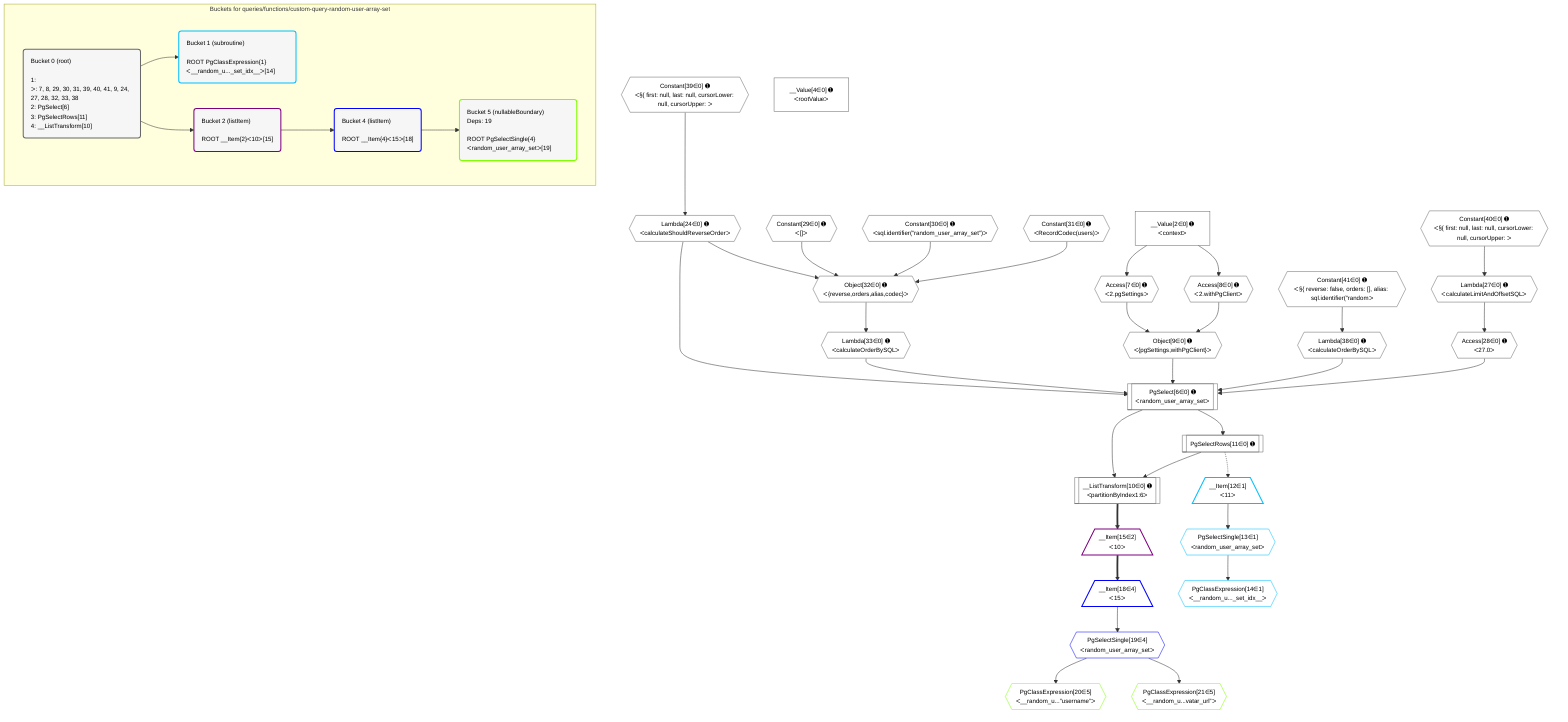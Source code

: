 %%{init: {'themeVariables': { 'fontSize': '12px'}}}%%
graph TD
    classDef path fill:#eee,stroke:#000,color:#000
    classDef plan fill:#fff,stroke-width:1px,color:#000
    classDef itemplan fill:#fff,stroke-width:2px,color:#000
    classDef unbatchedplan fill:#dff,stroke-width:1px,color:#000
    classDef sideeffectplan fill:#fcc,stroke-width:2px,color:#000
    classDef bucket fill:#f6f6f6,color:#000,stroke-width:2px,text-align:left


    %% plan dependencies
    PgSelect6[["PgSelect[6∈0] ➊<br />ᐸrandom_user_array_setᐳ"]]:::plan
    Object9{{"Object[9∈0] ➊<br />ᐸ{pgSettings,withPgClient}ᐳ"}}:::plan
    Lambda24{{"Lambda[24∈0] ➊<br />ᐸcalculateShouldReverseOrderᐳ"}}:::plan
    Access28{{"Access[28∈0] ➊<br />ᐸ27.0ᐳ"}}:::plan
    Lambda33{{"Lambda[33∈0] ➊<br />ᐸcalculateOrderBySQLᐳ"}}:::plan
    Lambda38{{"Lambda[38∈0] ➊<br />ᐸcalculateOrderBySQLᐳ"}}:::plan
    Object9 & Lambda24 & Access28 & Lambda33 & Lambda38 --> PgSelect6
    Object32{{"Object[32∈0] ➊<br />ᐸ{reverse,orders,alias,codec}ᐳ"}}:::plan
    Constant29{{"Constant[29∈0] ➊<br />ᐸ[]ᐳ"}}:::plan
    Constant30{{"Constant[30∈0] ➊<br />ᐸsql.identifier(”random_user_array_set”)ᐳ"}}:::plan
    Constant31{{"Constant[31∈0] ➊<br />ᐸRecordCodec(users)ᐳ"}}:::plan
    Lambda24 & Constant29 & Constant30 & Constant31 --> Object32
    Access7{{"Access[7∈0] ➊<br />ᐸ2.pgSettingsᐳ"}}:::plan
    Access8{{"Access[8∈0] ➊<br />ᐸ2.withPgClientᐳ"}}:::plan
    Access7 & Access8 --> Object9
    __ListTransform10[["__ListTransform[10∈0] ➊<br />ᐸpartitionByIndex1:6ᐳ"]]:::plan
    PgSelectRows11[["PgSelectRows[11∈0] ➊"]]:::plan
    PgSelectRows11 & PgSelect6 --> __ListTransform10
    __Value2["__Value[2∈0] ➊<br />ᐸcontextᐳ"]:::plan
    __Value2 --> Access7
    __Value2 --> Access8
    PgSelect6 --> PgSelectRows11
    Constant39{{"Constant[39∈0] ➊<br />ᐸ§{ first: null, last: null, cursorLower: null, cursorUpper: ᐳ"}}:::plan
    Constant39 --> Lambda24
    Lambda27{{"Lambda[27∈0] ➊<br />ᐸcalculateLimitAndOffsetSQLᐳ"}}:::plan
    Constant40{{"Constant[40∈0] ➊<br />ᐸ§{ first: null, last: null, cursorLower: null, cursorUpper: ᐳ"}}:::plan
    Constant40 --> Lambda27
    Lambda27 --> Access28
    Object32 --> Lambda33
    Constant41{{"Constant[41∈0] ➊<br />ᐸ§{ reverse: false, orders: [], alias: sql.identifier(”randomᐳ"}}:::plan
    Constant41 --> Lambda38
    __Value4["__Value[4∈0] ➊<br />ᐸrootValueᐳ"]:::plan
    __Item12[/"__Item[12∈1]<br />ᐸ11ᐳ"\]:::itemplan
    PgSelectRows11 -.-> __Item12
    PgSelectSingle13{{"PgSelectSingle[13∈1]<br />ᐸrandom_user_array_setᐳ"}}:::plan
    __Item12 --> PgSelectSingle13
    PgClassExpression14{{"PgClassExpression[14∈1]<br />ᐸ__random_u..._set_idx__ᐳ"}}:::plan
    PgSelectSingle13 --> PgClassExpression14
    __Item15[/"__Item[15∈2]<br />ᐸ10ᐳ"\]:::itemplan
    __ListTransform10 ==> __Item15
    __Item18[/"__Item[18∈4]<br />ᐸ15ᐳ"\]:::itemplan
    __Item15 ==> __Item18
    PgSelectSingle19{{"PgSelectSingle[19∈4]<br />ᐸrandom_user_array_setᐳ"}}:::plan
    __Item18 --> PgSelectSingle19
    PgClassExpression20{{"PgClassExpression[20∈5]<br />ᐸ__random_u...”username”ᐳ"}}:::plan
    PgSelectSingle19 --> PgClassExpression20
    PgClassExpression21{{"PgClassExpression[21∈5]<br />ᐸ__random_u...vatar_url”ᐳ"}}:::plan
    PgSelectSingle19 --> PgClassExpression21

    %% define steps

    subgraph "Buckets for queries/functions/custom-query-random-user-array-set"
    Bucket0("Bucket 0 (root)<br /><br />1: <br />ᐳ: 7, 8, 29, 30, 31, 39, 40, 41, 9, 24, 27, 28, 32, 33, 38<br />2: PgSelect[6]<br />3: PgSelectRows[11]<br />4: __ListTransform[10]"):::bucket
    classDef bucket0 stroke:#696969
    class Bucket0,__Value2,__Value4,PgSelect6,Access7,Access8,Object9,__ListTransform10,PgSelectRows11,Lambda24,Lambda27,Access28,Constant29,Constant30,Constant31,Object32,Lambda33,Lambda38,Constant39,Constant40,Constant41 bucket0
    Bucket1("Bucket 1 (subroutine)<br /><br />ROOT PgClassExpression{1}ᐸ__random_u..._set_idx__ᐳ[14]"):::bucket
    classDef bucket1 stroke:#00bfff
    class Bucket1,__Item12,PgSelectSingle13,PgClassExpression14 bucket1
    Bucket2("Bucket 2 (listItem)<br /><br />ROOT __Item{2}ᐸ10ᐳ[15]"):::bucket
    classDef bucket2 stroke:#7f007f
    class Bucket2,__Item15 bucket2
    Bucket4("Bucket 4 (listItem)<br /><br />ROOT __Item{4}ᐸ15ᐳ[18]"):::bucket
    classDef bucket4 stroke:#0000ff
    class Bucket4,__Item18,PgSelectSingle19 bucket4
    Bucket5("Bucket 5 (nullableBoundary)<br />Deps: 19<br /><br />ROOT PgSelectSingle{4}ᐸrandom_user_array_setᐳ[19]"):::bucket
    classDef bucket5 stroke:#7fff00
    class Bucket5,PgClassExpression20,PgClassExpression21 bucket5
    Bucket0 --> Bucket1 & Bucket2
    Bucket2 --> Bucket4
    Bucket4 --> Bucket5
    end